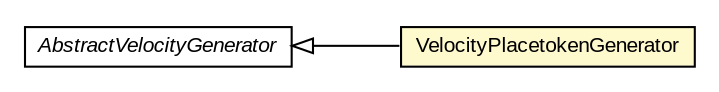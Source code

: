 #!/usr/local/bin/dot
#
# Class diagram 
# Generated by UMLGraph version R5_6-24-gf6e263 (http://www.umlgraph.org/)
#

digraph G {
	edge [fontname="arial",fontsize=10,labelfontname="arial",labelfontsize=10];
	node [fontname="arial",fontsize=10,shape=plaintext];
	nodesep=0.25;
	ranksep=0.5;
	rankdir=LR;
	// com.gwtplatform.mvp.rebind.velocity.AbstractVelocityGenerator
	c534218 [label=<<table title="com.gwtplatform.mvp.rebind.velocity.AbstractVelocityGenerator" border="0" cellborder="1" cellspacing="0" cellpadding="2" port="p" href="../AbstractVelocityGenerator.html">
		<tr><td><table border="0" cellspacing="0" cellpadding="1">
<tr><td align="center" balign="center"><font face="arial italic"> AbstractVelocityGenerator </font></td></tr>
		</table></td></tr>
		</table>>, URL="../AbstractVelocityGenerator.html", fontname="arial", fontcolor="black", fontsize=10.0];
	// com.gwtplatform.mvp.rebind.velocity.proxy.VelocityPlacetokenGenerator
	c534223 [label=<<table title="com.gwtplatform.mvp.rebind.velocity.proxy.VelocityPlacetokenGenerator" border="0" cellborder="1" cellspacing="0" cellpadding="2" port="p" bgcolor="lemonChiffon" href="./VelocityPlacetokenGenerator.html">
		<tr><td><table border="0" cellspacing="0" cellpadding="1">
<tr><td align="center" balign="center"> VelocityPlacetokenGenerator </td></tr>
		</table></td></tr>
		</table>>, URL="./VelocityPlacetokenGenerator.html", fontname="arial", fontcolor="black", fontsize=10.0];
	//com.gwtplatform.mvp.rebind.velocity.proxy.VelocityPlacetokenGenerator extends com.gwtplatform.mvp.rebind.velocity.AbstractVelocityGenerator
	c534218:p -> c534223:p [dir=back,arrowtail=empty];
}

